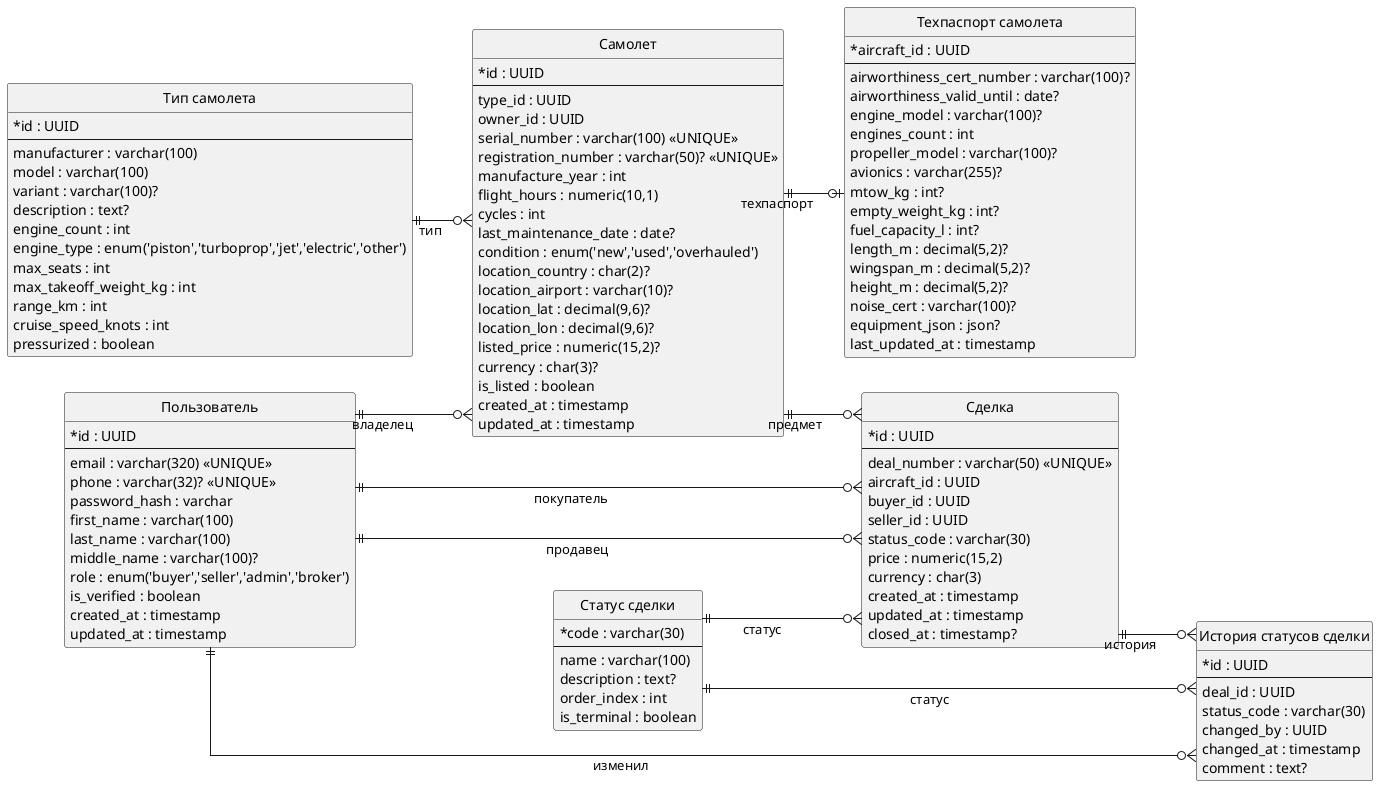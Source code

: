 @startuml
' Диаграмма ER базы данных для сайта продажи самолетов
left to right direction
hide circle
skinparam linetype ortho
skinparam classAttributeIconSize 0

entity "Пользователь" as User {
  *id : UUID
  --
  email : varchar(320) <<UNIQUE>>
  phone : varchar(32)? <<UNIQUE>>
  password_hash : varchar
  first_name : varchar(100)
  last_name : varchar(100)
  middle_name : varchar(100)?
  role : enum('buyer','seller','admin','broker')
  is_verified : boolean
  created_at : timestamp
  updated_at : timestamp
}

entity "Тип самолета" as AircraftType {
  *id : UUID
  --
  manufacturer : varchar(100)
  model : varchar(100)
  variant : varchar(100)?
  description : text?
  engine_count : int
  engine_type : enum('piston','turboprop','jet','electric','other')
  max_seats : int
  max_takeoff_weight_kg : int
  range_km : int
  cruise_speed_knots : int
  pressurized : boolean
}

entity "Самолет" as Aircraft {
  *id : UUID
  --
  type_id : UUID
  owner_id : UUID
  serial_number : varchar(100) <<UNIQUE>>
  registration_number : varchar(50)? <<UNIQUE>>
  manufacture_year : int
  flight_hours : numeric(10,1)
  cycles : int
  last_maintenance_date : date?
  condition : enum('new','used','overhauled')
  location_country : char(2)?
  location_airport : varchar(10)?
  location_lat : decimal(9,6)?
  location_lon : decimal(9,6)?
  listed_price : numeric(15,2)?
  currency : char(3)?
  is_listed : boolean
  created_at : timestamp
  updated_at : timestamp
}

entity "Техпаспорт самолета" as TechPassport {
  *aircraft_id : UUID
  --
  airworthiness_cert_number : varchar(100)?
  airworthiness_valid_until : date?
  engine_model : varchar(100)?
  engines_count : int
  propeller_model : varchar(100)?
  avionics : varchar(255)?
  mtow_kg : int?
  empty_weight_kg : int?
  fuel_capacity_l : int?
  length_m : decimal(5,2)?
  wingspan_m : decimal(5,2)?
  height_m : decimal(5,2)?
  noise_cert : varchar(100)?
  equipment_json : json?
  last_updated_at : timestamp
}

entity "Сделка" as Deal {
  *id : UUID
  --
  deal_number : varchar(50) <<UNIQUE>>
  aircraft_id : UUID
  buyer_id : UUID
  seller_id : UUID
  status_code : varchar(30)
  price : numeric(15,2)
  currency : char(3)
  created_at : timestamp
  updated_at : timestamp
  closed_at : timestamp?
}

entity "Статус сделки" as DealStatus {
  *code : varchar(30)
  --
  name : varchar(100)
  description : text?
  order_index : int
  is_terminal : boolean
}

entity "История статусов сделки" as DealStatusHistory {
  *id : UUID
  --
  deal_id : UUID
  status_code : varchar(30)
  changed_by : UUID
  changed_at : timestamp
  comment : text?
}

' Связи
AircraftType ||--o{ Aircraft : тип
User ||--o{ Aircraft : владелец

Aircraft ||--o{ Deal : предмет
User ||--o{ Deal : продавец
User ||--o{ Deal : покупатель

DealStatus ||--o{ Deal : статус
Deal ||--o{ DealStatusHistory : история
DealStatus ||--o{ DealStatusHistory : статус
User ||--o{ DealStatusHistory : изменил

' 1:0..1 техпаспорт к самолету
Aircraft ||--o| TechPassport : техпаспорт

@enduml